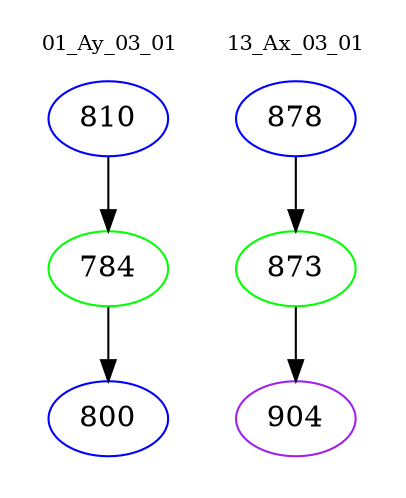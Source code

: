 digraph{
subgraph cluster_0 {
color = white
label = "01_Ay_03_01";
fontsize=10;
T0_810 [label="810", color="blue"]
T0_810 -> T0_784 [color="black"]
T0_784 [label="784", color="green"]
T0_784 -> T0_800 [color="black"]
T0_800 [label="800", color="blue"]
}
subgraph cluster_1 {
color = white
label = "13_Ax_03_01";
fontsize=10;
T1_878 [label="878", color="blue"]
T1_878 -> T1_873 [color="black"]
T1_873 [label="873", color="green"]
T1_873 -> T1_904 [color="black"]
T1_904 [label="904", color="purple"]
}
}
